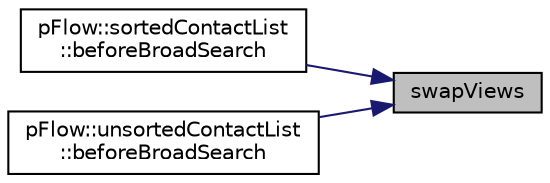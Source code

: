 digraph "swapViews"
{
 // LATEX_PDF_SIZE
  edge [fontname="Helvetica",fontsize="10",labelfontname="Helvetica",labelfontsize="10"];
  node [fontname="Helvetica",fontsize="10",shape=record];
  rankdir="RL";
  Node1 [label="swapViews",height=0.2,width=0.4,color="black", fillcolor="grey75", style="filled", fontcolor="black",tooltip=" "];
  Node1 -> Node2 [dir="back",color="midnightblue",fontsize="10",style="solid",fontname="Helvetica"];
  Node2 [label="pFlow::sortedContactList\l::beforeBroadSearch",height=0.2,width=0.4,color="black", fillcolor="white", style="filled",URL="$classpFlow_1_1sortedContactList.html#a32ff8c51a3aa19a92929906c6d81d00b",tooltip=" "];
  Node1 -> Node3 [dir="back",color="midnightblue",fontsize="10",style="solid",fontname="Helvetica"];
  Node3 [label="pFlow::unsortedContactList\l::beforeBroadSearch",height=0.2,width=0.4,color="black", fillcolor="white", style="filled",URL="$classpFlow_1_1unsortedContactList.html#a32ff8c51a3aa19a92929906c6d81d00b",tooltip=" "];
}

